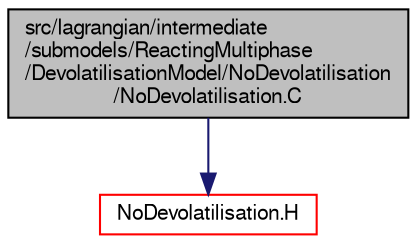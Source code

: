 digraph "src/lagrangian/intermediate/submodels/ReactingMultiphase/DevolatilisationModel/NoDevolatilisation/NoDevolatilisation.C"
{
  bgcolor="transparent";
  edge [fontname="FreeSans",fontsize="10",labelfontname="FreeSans",labelfontsize="10"];
  node [fontname="FreeSans",fontsize="10",shape=record];
  Node0 [label="src/lagrangian/intermediate\l/submodels/ReactingMultiphase\l/DevolatilisationModel/NoDevolatilisation\l/NoDevolatilisation.C",height=0.2,width=0.4,color="black", fillcolor="grey75", style="filled", fontcolor="black"];
  Node0 -> Node1 [color="midnightblue",fontsize="10",style="solid",fontname="FreeSans"];
  Node1 [label="NoDevolatilisation.H",height=0.2,width=0.4,color="red",URL="$a06260.html"];
}
